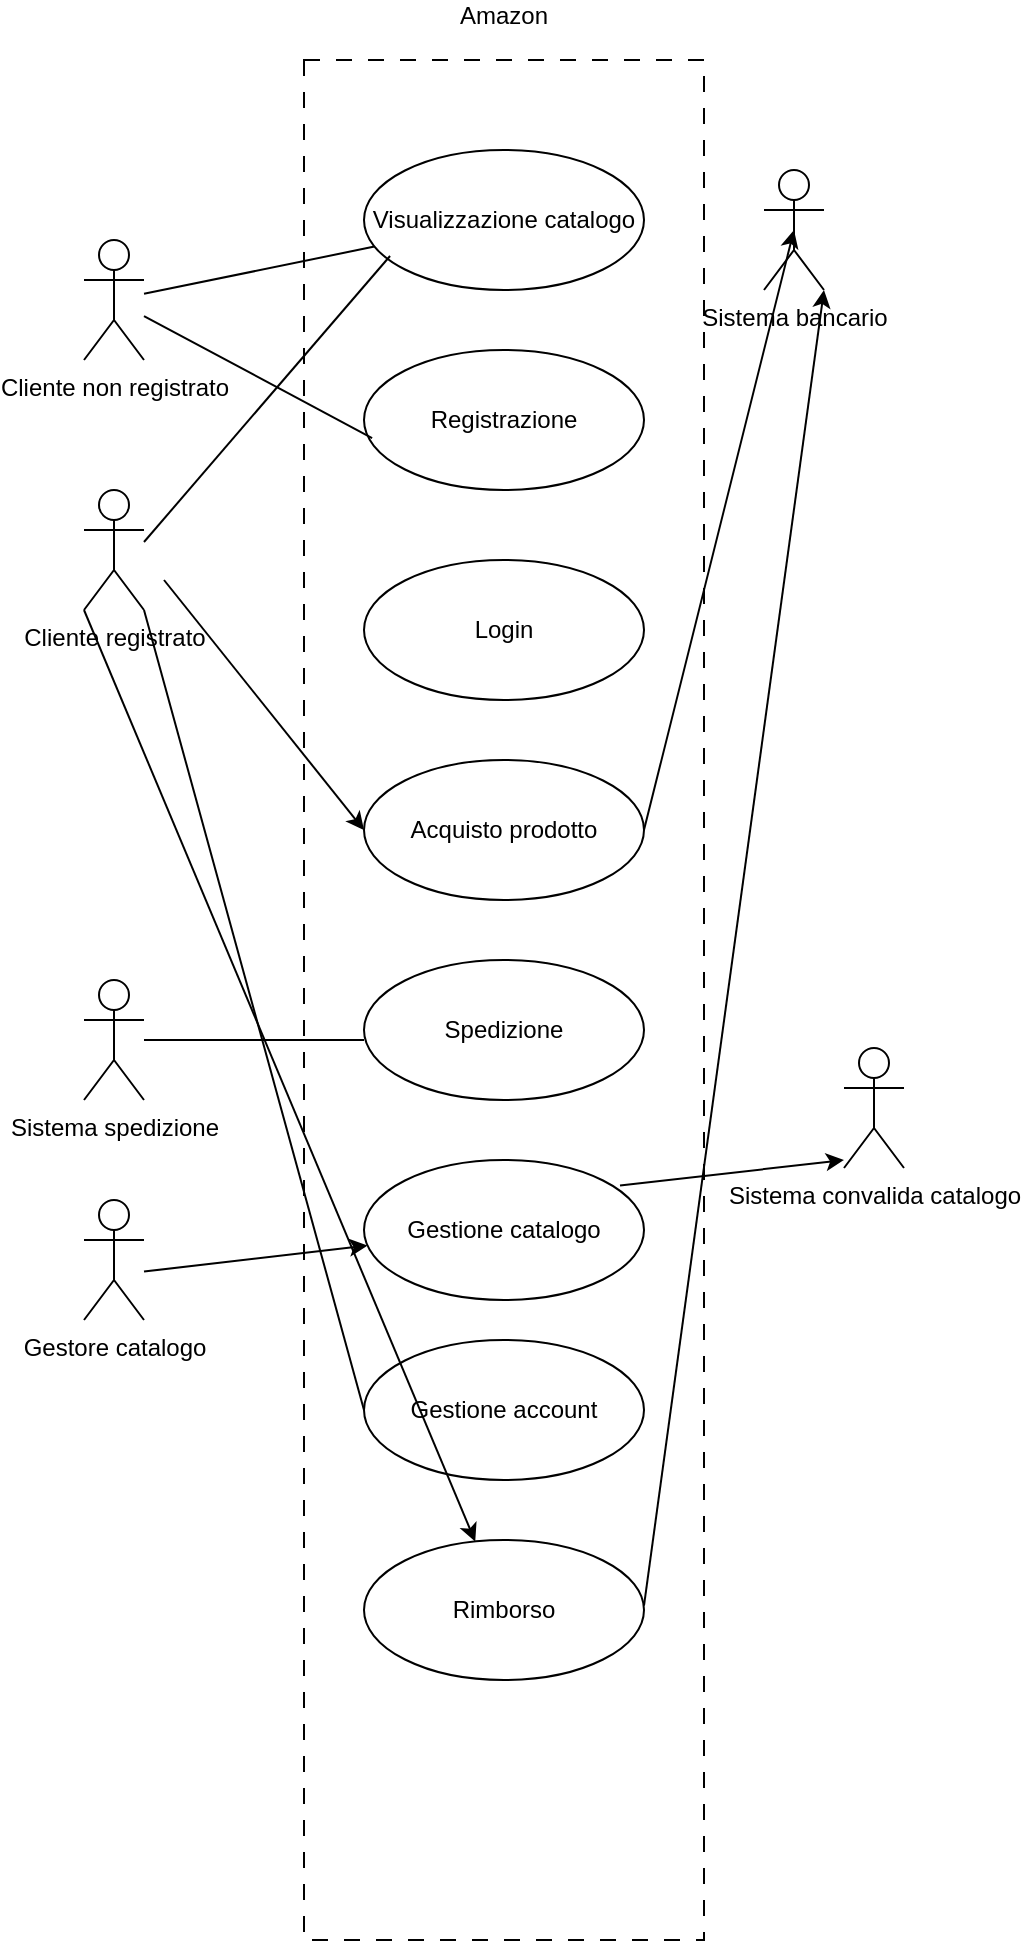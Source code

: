 <mxfile version="28.2.5">
  <diagram name="Pagina-1" id="gWagJjacN2dU0S57vwT4">
    <mxGraphModel dx="1426" dy="785" grid="1" gridSize="10" guides="1" tooltips="1" connect="1" arrows="1" fold="1" page="1" pageScale="1" pageWidth="827" pageHeight="1169" math="0" shadow="0">
      <root>
        <mxCell id="0" />
        <mxCell id="1" parent="0" />
        <mxCell id="WTpGfo37Mkr0ciVzqmMj-10" value="" style="rounded=0;whiteSpace=wrap;html=1;dashed=1;dashPattern=8 8;" parent="1" vertex="1">
          <mxGeometry x="290" y="70" width="200" height="940" as="geometry" />
        </mxCell>
        <mxCell id="WTpGfo37Mkr0ciVzqmMj-1" value="Cliente non registrato&lt;div&gt;&lt;br&gt;&lt;/div&gt;" style="shape=umlActor;verticalLabelPosition=bottom;verticalAlign=top;html=1;outlineConnect=0;" parent="1" vertex="1">
          <mxGeometry x="180" y="160" width="30" height="60" as="geometry" />
        </mxCell>
        <mxCell id="WTpGfo37Mkr0ciVzqmMj-3" value="Cliente registrato&lt;div&gt;&lt;br&gt;&lt;div&gt;&lt;br&gt;&lt;/div&gt;&lt;/div&gt;" style="shape=umlActor;verticalLabelPosition=bottom;verticalAlign=top;html=1;outlineConnect=0;" parent="1" vertex="1">
          <mxGeometry x="180" y="285" width="30" height="60" as="geometry" />
        </mxCell>
        <mxCell id="WTpGfo37Mkr0ciVzqmMj-7" value="Visuali&lt;span style=&quot;background-color: transparent; color: light-dark(rgb(0, 0, 0), rgb(255, 255, 255));&quot;&gt;zzazione catalogo&lt;/span&gt;" style="ellipse;whiteSpace=wrap;html=1;" parent="1" vertex="1">
          <mxGeometry x="320" y="115" width="140" height="70" as="geometry" />
        </mxCell>
        <mxCell id="WTpGfo37Mkr0ciVzqmMj-8" value="Registrazione" style="ellipse;whiteSpace=wrap;html=1;" parent="1" vertex="1">
          <mxGeometry x="320" y="215" width="140" height="70" as="geometry" />
        </mxCell>
        <mxCell id="WTpGfo37Mkr0ciVzqmMj-11" value="Amazon&lt;div&gt;&lt;br&gt;&lt;/div&gt;" style="text;html=1;align=center;verticalAlign=middle;whiteSpace=wrap;rounded=0;" parent="1" vertex="1">
          <mxGeometry x="360" y="40" width="60" height="30" as="geometry" />
        </mxCell>
        <mxCell id="WTpGfo37Mkr0ciVzqmMj-12" style="edgeStyle=orthogonalEdgeStyle;rounded=0;orthogonalLoop=1;jettySize=auto;html=1;exitX=0.5;exitY=1;exitDx=0;exitDy=0;" parent="1" source="WTpGfo37Mkr0ciVzqmMj-10" target="WTpGfo37Mkr0ciVzqmMj-10" edge="1">
          <mxGeometry relative="1" as="geometry" />
        </mxCell>
        <mxCell id="WTpGfo37Mkr0ciVzqmMj-15" style="edgeStyle=orthogonalEdgeStyle;rounded=0;orthogonalLoop=1;jettySize=auto;html=1;exitX=0.5;exitY=1;exitDx=0;exitDy=0;" parent="1" source="WTpGfo37Mkr0ciVzqmMj-10" target="WTpGfo37Mkr0ciVzqmMj-10" edge="1">
          <mxGeometry relative="1" as="geometry" />
        </mxCell>
        <mxCell id="WTpGfo37Mkr0ciVzqmMj-17" value="" style="endArrow=none;html=1;rounded=0;" parent="1" source="WTpGfo37Mkr0ciVzqmMj-1" target="WTpGfo37Mkr0ciVzqmMj-7" edge="1">
          <mxGeometry width="50" height="50" relative="1" as="geometry">
            <mxPoint x="220" y="330" as="sourcePoint" />
            <mxPoint x="270" y="280" as="targetPoint" />
          </mxGeometry>
        </mxCell>
        <mxCell id="WTpGfo37Mkr0ciVzqmMj-18" value="" style="endArrow=none;html=1;rounded=0;entryX=0.029;entryY=0.629;entryDx=0;entryDy=0;entryPerimeter=0;" parent="1" source="WTpGfo37Mkr0ciVzqmMj-1" target="WTpGfo37Mkr0ciVzqmMj-8" edge="1">
          <mxGeometry width="50" height="50" relative="1" as="geometry">
            <mxPoint x="220" y="330" as="sourcePoint" />
            <mxPoint x="397" y="300" as="targetPoint" />
          </mxGeometry>
        </mxCell>
        <mxCell id="WTpGfo37Mkr0ciVzqmMj-19" value="Login" style="ellipse;whiteSpace=wrap;html=1;" parent="1" vertex="1">
          <mxGeometry x="320" y="320" width="140" height="70" as="geometry" />
        </mxCell>
        <mxCell id="WTpGfo37Mkr0ciVzqmMj-21" value="" style="endArrow=none;html=1;rounded=0;entryX=0.093;entryY=0.757;entryDx=0;entryDy=0;entryPerimeter=0;" parent="1" target="WTpGfo37Mkr0ciVzqmMj-7" edge="1">
          <mxGeometry width="50" height="50" relative="1" as="geometry">
            <mxPoint x="210" y="311" as="sourcePoint" />
            <mxPoint x="323" y="329" as="targetPoint" />
          </mxGeometry>
        </mxCell>
        <mxCell id="WTpGfo37Mkr0ciVzqmMj-22" value="Acquisto prodotto" style="ellipse;whiteSpace=wrap;html=1;" parent="1" vertex="1">
          <mxGeometry x="320" y="420" width="140" height="70" as="geometry" />
        </mxCell>
        <mxCell id="WTpGfo37Mkr0ciVzqmMj-23" value="&lt;div&gt;Sistema bancario&lt;/div&gt;" style="shape=umlActor;verticalLabelPosition=bottom;verticalAlign=top;html=1;outlineConnect=0;" parent="1" vertex="1">
          <mxGeometry x="520" y="125" width="30" height="60" as="geometry" />
        </mxCell>
        <mxCell id="WTpGfo37Mkr0ciVzqmMj-25" value="" style="endArrow=classic;html=1;rounded=0;entryX=0;entryY=0.5;entryDx=0;entryDy=0;" parent="1" target="WTpGfo37Mkr0ciVzqmMj-22" edge="1">
          <mxGeometry width="50" height="50" relative="1" as="geometry">
            <mxPoint x="220" y="330" as="sourcePoint" />
            <mxPoint x="280" y="320" as="targetPoint" />
          </mxGeometry>
        </mxCell>
        <mxCell id="WTpGfo37Mkr0ciVzqmMj-26" value="" style="endArrow=classic;html=1;rounded=0;exitX=1;exitY=0.5;exitDx=0;exitDy=0;entryX=0.5;entryY=0.5;entryDx=0;entryDy=0;entryPerimeter=0;" parent="1" source="WTpGfo37Mkr0ciVzqmMj-22" target="WTpGfo37Mkr0ciVzqmMj-23" edge="1">
          <mxGeometry width="50" height="50" relative="1" as="geometry">
            <mxPoint x="450" y="420" as="sourcePoint" />
            <mxPoint x="540" y="210" as="targetPoint" />
          </mxGeometry>
        </mxCell>
        <mxCell id="WTpGfo37Mkr0ciVzqmMj-29" value="Sistema spedizione&lt;div&gt;&lt;br&gt;&lt;/div&gt;" style="shape=umlActor;verticalLabelPosition=bottom;verticalAlign=top;html=1;outlineConnect=0;" parent="1" vertex="1">
          <mxGeometry x="180" y="530" width="30" height="60" as="geometry" />
        </mxCell>
        <mxCell id="WTpGfo37Mkr0ciVzqmMj-30" value="Spedizione" style="ellipse;whiteSpace=wrap;html=1;" parent="1" vertex="1">
          <mxGeometry x="320" y="520" width="140" height="70" as="geometry" />
        </mxCell>
        <mxCell id="WTpGfo37Mkr0ciVzqmMj-33" value="" style="edgeStyle=orthogonalEdgeStyle;rounded=0;orthogonalLoop=1;jettySize=auto;html=1;endArrow=none;endFill=0;" parent="1" source="WTpGfo37Mkr0ciVzqmMj-32" target="WTpGfo37Mkr0ciVzqmMj-29" edge="1">
          <mxGeometry relative="1" as="geometry" />
        </mxCell>
        <mxCell id="WTpGfo37Mkr0ciVzqmMj-32" value="" style="line;strokeWidth=1;fillColor=none;align=left;verticalAlign=middle;spacingTop=-1;spacingLeft=3;spacingRight=3;rotatable=0;labelPosition=right;points=[];portConstraint=eastwest;strokeColor=inherit;" parent="1" vertex="1">
          <mxGeometry x="280" y="556" width="40" height="8" as="geometry" />
        </mxCell>
        <mxCell id="WTpGfo37Mkr0ciVzqmMj-34" value="Gestione catalogo" style="ellipse;whiteSpace=wrap;html=1;" parent="1" vertex="1">
          <mxGeometry x="320" y="620" width="140" height="70" as="geometry" />
        </mxCell>
        <mxCell id="WTpGfo37Mkr0ciVzqmMj-35" value="Gestore catalogo" style="shape=umlActor;verticalLabelPosition=bottom;verticalAlign=top;html=1;" parent="1" vertex="1">
          <mxGeometry x="180" y="640" width="30" height="60" as="geometry" />
        </mxCell>
        <mxCell id="WTpGfo37Mkr0ciVzqmMj-40" value="" style="endArrow=classic;html=1;rounded=0;" parent="1" target="WTpGfo37Mkr0ciVzqmMj-34" edge="1">
          <mxGeometry width="50" height="50" relative="1" as="geometry">
            <mxPoint x="210" y="675.79" as="sourcePoint" />
            <mxPoint x="270" y="670" as="targetPoint" />
          </mxGeometry>
        </mxCell>
        <mxCell id="WTpGfo37Mkr0ciVzqmMj-41" value="Sistema convalida catalogo&lt;div&gt;&lt;br&gt;&lt;/div&gt;" style="shape=umlActor;verticalLabelPosition=bottom;verticalAlign=top;html=1;" parent="1" vertex="1">
          <mxGeometry x="560" y="564" width="30" height="60" as="geometry" />
        </mxCell>
        <mxCell id="WTpGfo37Mkr0ciVzqmMj-42" value="" style="endArrow=classic;html=1;rounded=0;" parent="1" edge="1">
          <mxGeometry width="50" height="50" relative="1" as="geometry">
            <mxPoint x="448" y="632.79" as="sourcePoint" />
            <mxPoint x="560" y="620" as="targetPoint" />
          </mxGeometry>
        </mxCell>
        <mxCell id="fg8xB0LdqMXviQt2OGEB-1" value="Gestione account" style="ellipse;whiteSpace=wrap;html=1;" vertex="1" parent="1">
          <mxGeometry x="320" y="710" width="140" height="70" as="geometry" />
        </mxCell>
        <mxCell id="fg8xB0LdqMXviQt2OGEB-2" value="" style="endArrow=none;html=1;rounded=0;exitX=1;exitY=1;exitDx=0;exitDy=0;exitPerimeter=0;entryX=0;entryY=0.5;entryDx=0;entryDy=0;endFill=0;" edge="1" parent="1" target="fg8xB0LdqMXviQt2OGEB-1" source="WTpGfo37Mkr0ciVzqmMj-3">
          <mxGeometry width="50" height="50" relative="1" as="geometry">
            <mxPoint x="210" y="765.79" as="sourcePoint" />
            <mxPoint x="270" y="760" as="targetPoint" />
          </mxGeometry>
        </mxCell>
        <mxCell id="fg8xB0LdqMXviQt2OGEB-4" value="Rimborso" style="ellipse;whiteSpace=wrap;html=1;" vertex="1" parent="1">
          <mxGeometry x="320" y="810" width="140" height="70" as="geometry" />
        </mxCell>
        <mxCell id="fg8xB0LdqMXviQt2OGEB-5" value="" style="endArrow=classic;html=1;rounded=0;exitX=0;exitY=1;exitDx=0;exitDy=0;exitPerimeter=0;" edge="1" parent="1" target="fg8xB0LdqMXviQt2OGEB-4" source="WTpGfo37Mkr0ciVzqmMj-3">
          <mxGeometry width="50" height="50" relative="1" as="geometry">
            <mxPoint x="210" y="865.79" as="sourcePoint" />
            <mxPoint x="270" y="860" as="targetPoint" />
          </mxGeometry>
        </mxCell>
        <mxCell id="fg8xB0LdqMXviQt2OGEB-6" value="" style="endArrow=classic;html=1;rounded=0;entryX=1;entryY=1;entryDx=0;entryDy=0;entryPerimeter=0;" edge="1" parent="1" target="WTpGfo37Mkr0ciVzqmMj-23">
          <mxGeometry width="50" height="50" relative="1" as="geometry">
            <mxPoint x="460" y="842.79" as="sourcePoint" />
            <mxPoint x="572" y="830" as="targetPoint" />
          </mxGeometry>
        </mxCell>
      </root>
    </mxGraphModel>
  </diagram>
</mxfile>
